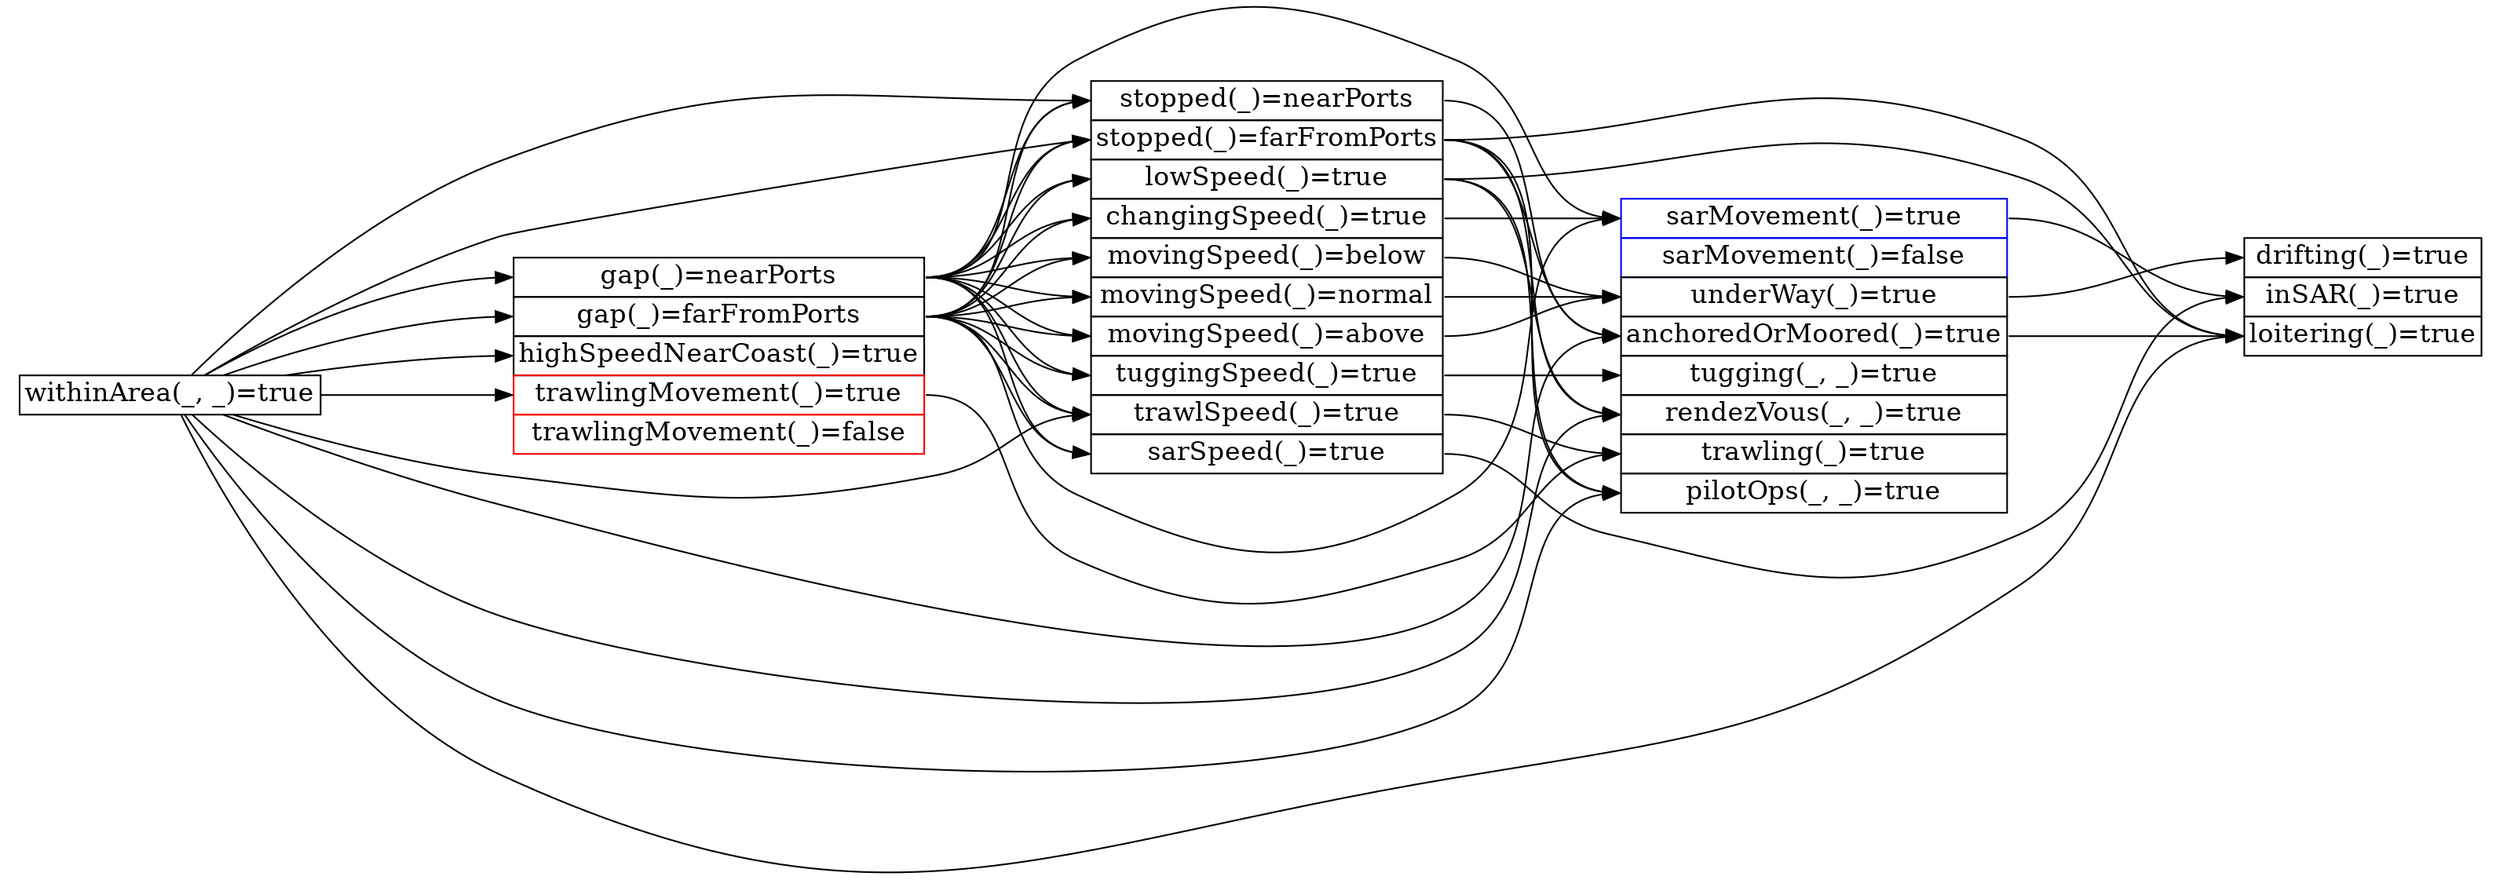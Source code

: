 digraph
{
	node [shape=record, style=filled, fillcolor=white, fontsize=16.0];
	rankdir=LR;
	ranksep="1.2 equally"

	1 [shape=none label=<<table border="0" cellspacing="0">
		<tr><td port="withinArea(_, _)=true" border="1" color="black">withinArea(_, _)=true</td></tr>
	</table>>
	]

	2 [shape=none label=<<table border="0" cellspacing="0">
		<tr><td port="gap(_)=nearPorts" border="1" color="black">gap(_)=nearPorts</td></tr>
		<tr><td port="gap(_)=farFromPorts" border="1" color="black">gap(_)=farFromPorts</td></tr>
		<tr><td port="highSpeedNearCoast(_)=true" border="1" color="black">highSpeedNearCoast(_)=true</td></tr>
		<tr><td port="trawlingMovement(_)=true" border="1" color="red">trawlingMovement(_)=true</td></tr>
		<tr><td port="trawlingMovement(_)=false" border="1" color="red">trawlingMovement(_)=false</td></tr>
	</table>>
	]

	3 [shape=none label=<<table border="0" cellspacing="0">
		<tr><td port="stopped(_)=nearPorts" border="1" color="black">stopped(_)=nearPorts</td></tr>
		<tr><td port="stopped(_)=farFromPorts" border="1" color="black">stopped(_)=farFromPorts</td></tr>
		<tr><td port="lowSpeed(_)=true" border="1" color="black">lowSpeed(_)=true</td></tr>
		<tr><td port="changingSpeed(_)=true" border="1" color="black">changingSpeed(_)=true</td></tr>
		<tr><td port="movingSpeed(_)=below" border="1" color="black">movingSpeed(_)=below</td></tr>
		<tr><td port="movingSpeed(_)=normal" border="1" color="black">movingSpeed(_)=normal</td></tr>
		<tr><td port="movingSpeed(_)=above" border="1" color="black">movingSpeed(_)=above</td></tr>
		<tr><td port="tuggingSpeed(_)=true" border="1" color="black">tuggingSpeed(_)=true</td></tr>
		<tr><td port="trawlSpeed(_)=true" border="1" color="black">trawlSpeed(_)=true</td></tr>
		<tr><td port="sarSpeed(_)=true" border="1" color="black">sarSpeed(_)=true</td></tr>
	</table>>
	]

	4 [shape=none label=<<table border="0" cellspacing="0">
		<tr><td port="sarMovement(_)=true" border="1" color="blue">sarMovement(_)=true</td></tr>
		<tr><td port="sarMovement(_)=false" border="1" color="blue">sarMovement(_)=false</td></tr>
		<tr><td port="underWay(_)=true" border="1" color="black">underWay(_)=true</td></tr>
		<tr><td port="anchoredOrMoored(_)=true" border="1" color="black">anchoredOrMoored(_)=true</td></tr>
		<tr><td port="tugging(_, _)=true" border="1" color="black">tugging(_, _)=true</td></tr>
		<tr><td port="rendezVous(_, _)=true" border="1" color="black">rendezVous(_, _)=true</td></tr>
		<tr><td port="trawling(_)=true" border="1" color="black">trawling(_)=true</td></tr>
		<tr><td port="pilotOps(_, _)=true" border="1" color="black">pilotOps(_, _)=true</td></tr>
	</table>>
	]

	5 [shape=none label=<<table border="0" cellspacing="0">
		<tr><td port="drifting(_)=true" border="1" color="black">drifting(_)=true</td></tr>
		<tr><td port="inSAR(_)=true" border="1" color="black">inSAR(_)=true</td></tr>
		<tr><td port="loitering(_)=true" border="1" color="black">loitering(_)=true</td></tr>
	</table>>
	]


	1:"withinArea(_, _)=true" -> 2:"gap(_)=nearPorts"
	1:"withinArea(_, _)=true" -> 2:"gap(_)=farFromPorts"
	1:"withinArea(_, _)=true" -> 3:"stopped(_)=nearPorts"
	2:"gap(_)=nearPorts" -> 3:"stopped(_)=nearPorts"
	2:"gap(_)=farFromPorts" -> 3:"stopped(_)=nearPorts"
	1:"withinArea(_, _)=true" -> 3:"stopped(_)=farFromPorts"
	2:"gap(_)=nearPorts" -> 3:"stopped(_)=farFromPorts"
	2:"gap(_)=farFromPorts" -> 3:"stopped(_)=farFromPorts"
	2:"gap(_)=nearPorts" -> 3:"lowSpeed(_)=true"
	2:"gap(_)=farFromPorts" -> 3:"lowSpeed(_)=true"
	2:"gap(_)=nearPorts" -> 3:"changingSpeed(_)=true"
	2:"gap(_)=farFromPorts" -> 3:"changingSpeed(_)=true"
	1:"withinArea(_, _)=true" -> 2:"highSpeedNearCoast(_)=true"
	2:"gap(_)=nearPorts" -> 3:"movingSpeed(_)=below"
	2:"gap(_)=farFromPorts" -> 3:"movingSpeed(_)=below"
	2:"gap(_)=nearPorts" -> 3:"movingSpeed(_)=normal"
	2:"gap(_)=farFromPorts" -> 3:"movingSpeed(_)=normal"
	2:"gap(_)=nearPorts" -> 3:"movingSpeed(_)=above"
	2:"gap(_)=farFromPorts" -> 3:"movingSpeed(_)=above"
	4:"underWay(_)=true" -> 5:"drifting(_)=true"
	2:"gap(_)=nearPorts" -> 3:"tuggingSpeed(_)=true"
	2:"gap(_)=farFromPorts" -> 3:"tuggingSpeed(_)=true"
	1:"withinArea(_, _)=true" -> 3:"trawlSpeed(_)=true"
	2:"gap(_)=nearPorts" -> 3:"trawlSpeed(_)=true"
	2:"gap(_)=farFromPorts" -> 3:"trawlSpeed(_)=true"
	1:"withinArea(_, _)=true" -> 2:"trawlingMovement(_)=true"
	2:"gap(_)=nearPorts" -> 3:"sarSpeed(_)=true"
	2:"gap(_)=farFromPorts" -> 3:"sarSpeed(_)=true"
	3:"changingSpeed(_)=true" -> 4:"sarMovement(_)=true"
	2:"gap(_)=nearPorts" -> 4:"sarMovement(_)=true"
	2:"gap(_)=farFromPorts" -> 4:"sarMovement(_)=true"
	3:"movingSpeed(_)=below" -> 4:"underWay(_)=true"
	3:"movingSpeed(_)=normal" -> 4:"underWay(_)=true"
	3:"movingSpeed(_)=above" -> 4:"underWay(_)=true"
	3:"stopped(_)=farFromPorts" -> 4:"anchoredOrMoored(_)=true"
	1:"withinArea(_, _)=true" -> 4:"anchoredOrMoored(_)=true"
	3:"stopped(_)=nearPorts" -> 4:"anchoredOrMoored(_)=true"
	3:"tuggingSpeed(_)=true" -> 4:"tugging(_, _)=true"
	3:"lowSpeed(_)=true" -> 4:"rendezVous(_, _)=true"
	3:"stopped(_)=farFromPorts" -> 4:"rendezVous(_, _)=true"
	1:"withinArea(_, _)=true" -> 4:"rendezVous(_, _)=true"
	3:"trawlSpeed(_)=true" -> 4:"trawling(_)=true"
	2:"trawlingMovement(_)=true" -> 4:"trawling(_)=true"
	3:"sarSpeed(_)=true" -> 5:"inSAR(_)=true"
	4:"sarMovement(_)=true" -> 5:"inSAR(_)=true"
	3:"lowSpeed(_)=true" -> 5:"loitering(_)=true"
	3:"stopped(_)=farFromPorts" -> 5:"loitering(_)=true"
	1:"withinArea(_, _)=true" -> 5:"loitering(_)=true"
	4:"anchoredOrMoored(_)=true" -> 5:"loitering(_)=true"
	3:"lowSpeed(_)=true" -> 4:"pilotOps(_, _)=true"
	3:"stopped(_)=farFromPorts" -> 4:"pilotOps(_, _)=true"
	1:"withinArea(_, _)=true" -> 4:"pilotOps(_, _)=true"
}
